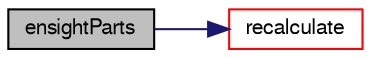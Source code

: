 digraph "ensightParts"
{
  bgcolor="transparent";
  edge [fontname="FreeSans",fontsize="10",labelfontname="FreeSans",labelfontsize="10"];
  node [fontname="FreeSans",fontsize="10",shape=record];
  rankdir="LR";
  Node0 [label="ensightParts",height=0.2,width=0.4,color="black", fillcolor="grey75", style="filled", fontcolor="black"];
  Node0 -> Node1 [color="midnightblue",fontsize="10",style="solid",fontname="FreeSans"];
  Node1 [label="recalculate",height=0.2,width=0.4,color="red",URL="$a21322.html#a41a64bf59bc6026a69c4c6e1a89ba511",tooltip="clear old information and construct anew from polyMesh "];
}
